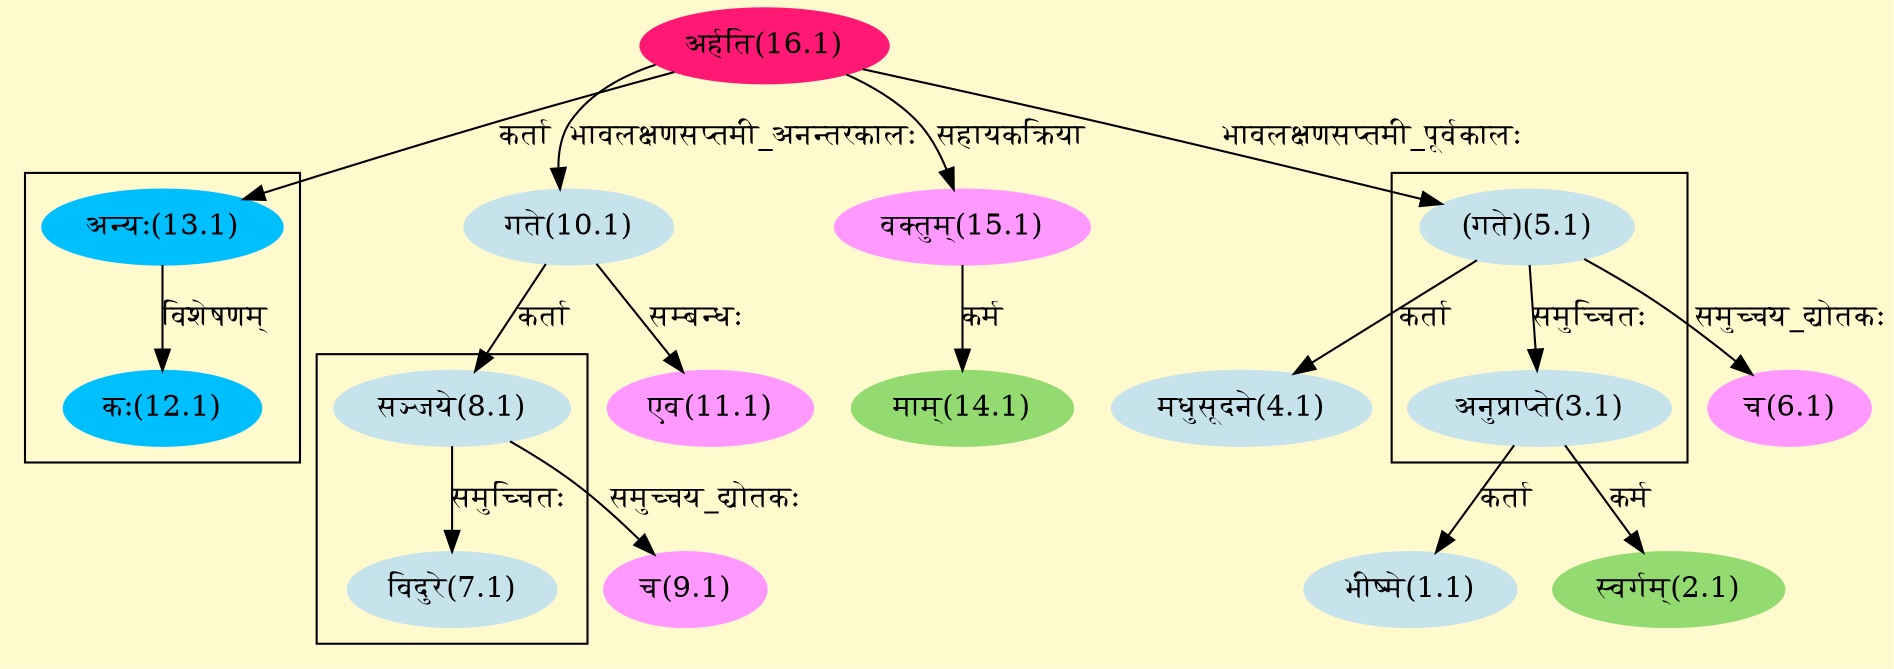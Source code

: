 digraph G{
rankdir=BT;
 compound=true;
 bgcolor="lemonchiffon1";

subgraph cluster_1{
Node3_1 [style=filled, color="#C6E2EB" label = "अनुप्राप्ते(3.1)"]
Node5_1 [style=filled, color="#C6E2EB" label = "(गते)(5.1)"]

}

subgraph cluster_2{
Node7_1 [style=filled, color="#C6E2EB" label = "विदुरे(7.1)"]
Node8_1 [style=filled, color="#C6E2EB" label = "सञ्जये(8.1)"]

}

subgraph cluster_3{
Node12_1 [style=filled, color="#00BFFF" label = "कः(12.1)"]
Node13_1 [style=filled, color="#00BFFF" label = "अन्यः(13.1)"]

}
Node1_1 [style=filled, color="#C6E2EB" label = "भीष्मे(1.1)"]
Node3_1 [style=filled, color="#C6E2EB" label = "अनुप्राप्ते(3.1)"]
Node2_1 [style=filled, color="#93DB70" label = "स्वर्गम्(2.1)"]
Node4_1 [style=filled, color="#C6E2EB" label = "मधुसूदने(4.1)"]
Node5_1 [style=filled, color="#C6E2EB" label = "(गते)(5.1)"]
Node16_1 [style=filled, color="#FF1975" label = "अर्हति(16.1)"]
Node6_1 [style=filled, color="#FF99FF" label = "च(6.1)"]
Node8_1 [style=filled, color="#C6E2EB" label = "सञ्जये(8.1)"]
Node10_1 [style=filled, color="#C6E2EB" label = "गते(10.1)"]
Node9_1 [style=filled, color="#FF99FF" label = "च(9.1)"]
Node11_1 [style=filled, color="#FF99FF" label = "एव(11.1)"]
Node13_1 [style=filled, color="#00BFFF" label = "अन्यः(13.1)"]
Node14_1 [style=filled, color="#93DB70" label = "माम्(14.1)"]
Node15_1 [style=filled, color="#FF99FF" label = "वक्तुम्(15.1)"]
/* Start of Relations section */

Node1_1 -> Node3_1 [  label="कर्ता"  dir="back" ]
Node2_1 -> Node3_1 [  label="कर्म"  dir="back" ]
Node3_1 -> Node5_1 [  label="समुच्चितः"  dir="back" ]
Node4_1 -> Node5_1 [  label="कर्ता"  dir="back" ]
Node5_1 -> Node16_1 [  label="भावलक्षणसप्तमी_पूर्वकालः"  dir="back" ]
Node6_1 -> Node5_1 [  label="समुच्चय_द्योतकः"  dir="back" ]
Node7_1 -> Node8_1 [  label="समुच्चितः"  dir="back" ]
Node8_1 -> Node10_1 [  label="कर्ता"  dir="back" ]
Node9_1 -> Node8_1 [  label="समुच्चय_द्योतकः"  dir="back" ]
Node10_1 -> Node16_1 [  label="भावलक्षणसप्तमी_अनन्तरकालः"  dir="back" ]
Node11_1 -> Node10_1 [  label="सम्बन्धः"  dir="back" ]
Node12_1 -> Node13_1 [  label="विशेषणम्"  dir="back" ]
Node13_1 -> Node16_1 [  label="कर्ता"  dir="back" ]
Node14_1 -> Node15_1 [  label="कर्म"  dir="back" ]
Node15_1 -> Node16_1 [  label="सहायकक्रिया"  dir="back" ]
}
